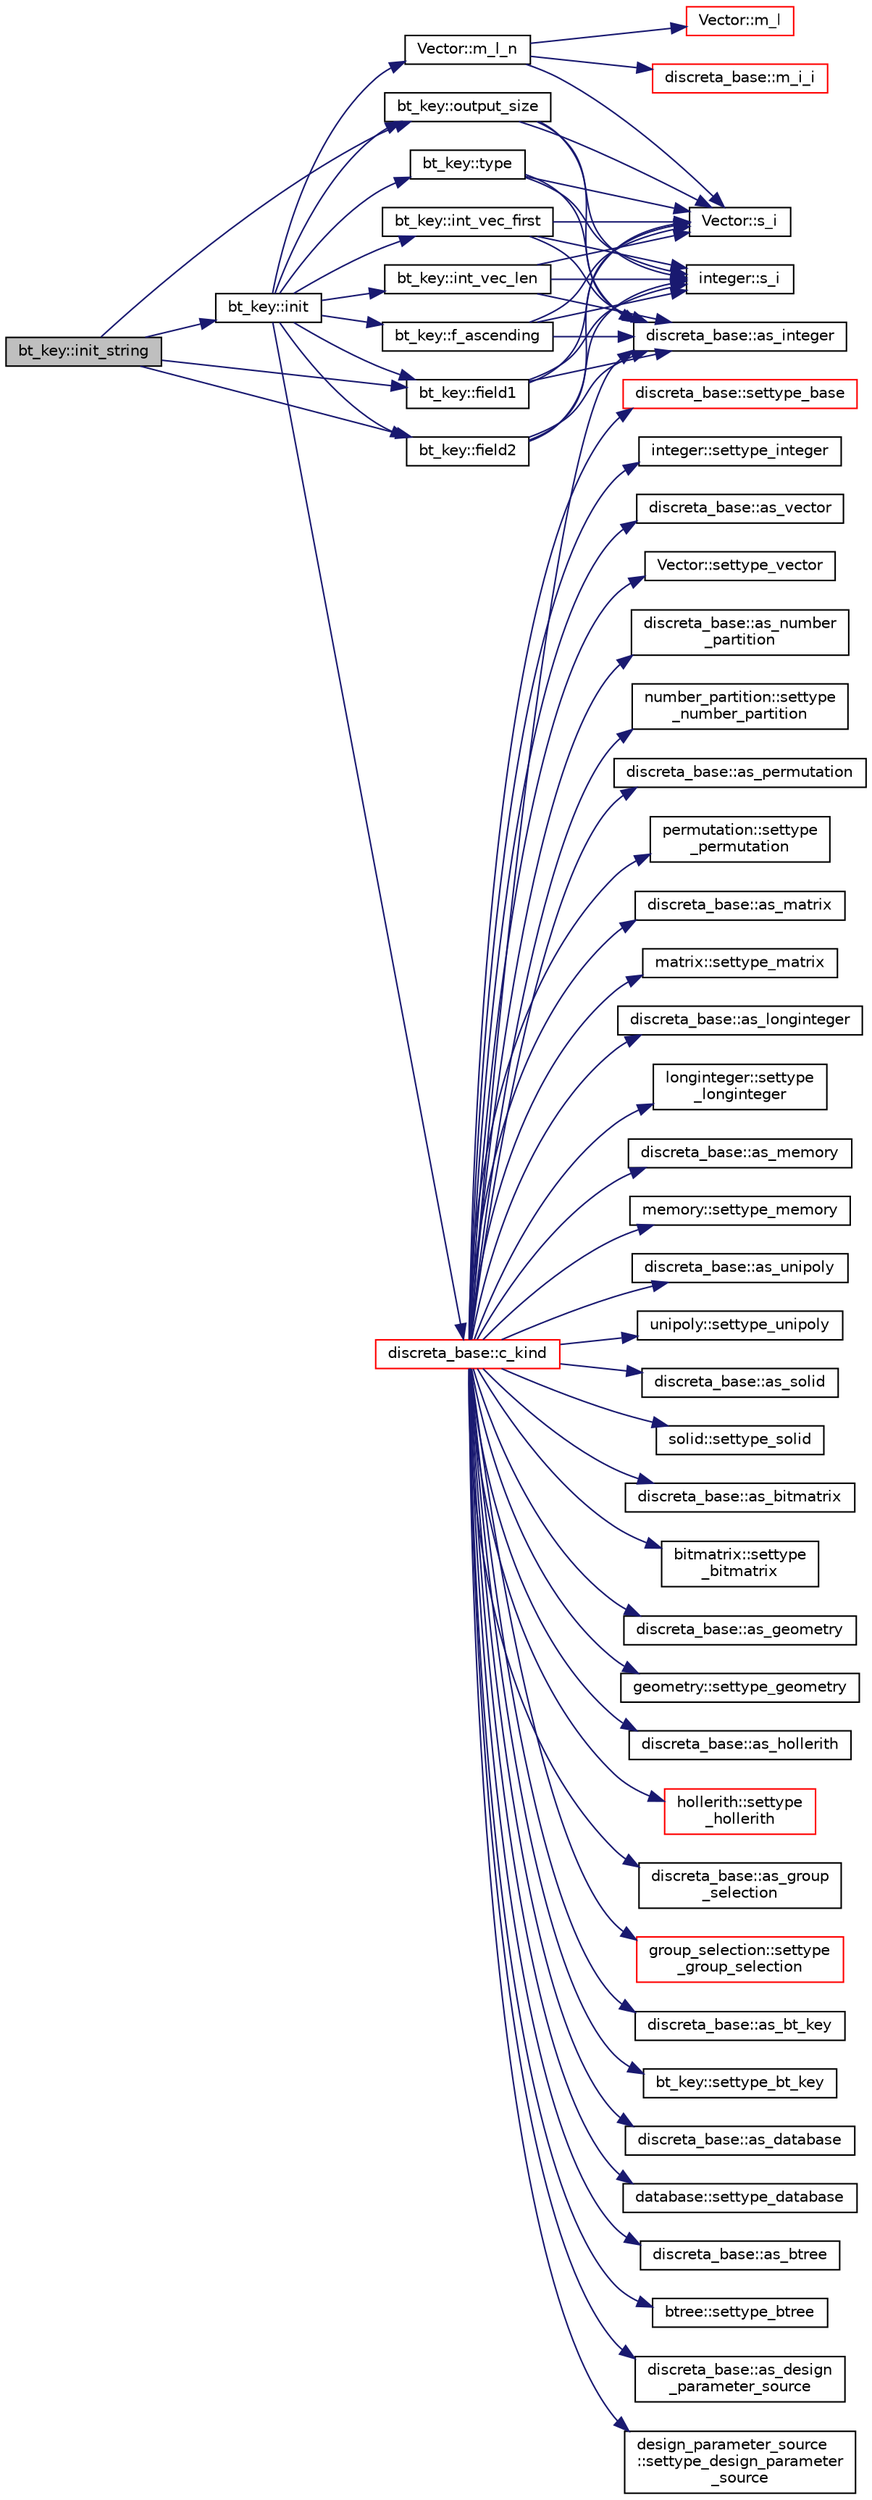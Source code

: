digraph "bt_key::init_string"
{
  edge [fontname="Helvetica",fontsize="10",labelfontname="Helvetica",labelfontsize="10"];
  node [fontname="Helvetica",fontsize="10",shape=record];
  rankdir="LR";
  Node1245 [label="bt_key::init_string",height=0.2,width=0.4,color="black", fillcolor="grey75", style="filled", fontcolor="black"];
  Node1245 -> Node1246 [color="midnightblue",fontsize="10",style="solid",fontname="Helvetica"];
  Node1246 [label="bt_key::init",height=0.2,width=0.4,color="black", fillcolor="white", style="filled",URL="$d1/de5/classbt__key.html#ae6b27c89a5f6dec6a7a19583a4b112a8"];
  Node1246 -> Node1247 [color="midnightblue",fontsize="10",style="solid",fontname="Helvetica"];
  Node1247 [label="Vector::m_l_n",height=0.2,width=0.4,color="black", fillcolor="white", style="filled",URL="$d5/db2/class_vector.html#a5c7c126e6266ecdc832c5ce5bc1cca2f"];
  Node1247 -> Node1248 [color="midnightblue",fontsize="10",style="solid",fontname="Helvetica"];
  Node1248 [label="Vector::m_l",height=0.2,width=0.4,color="red", fillcolor="white", style="filled",URL="$d5/db2/class_vector.html#a00f5520c2a6b4f5282a1a8bcf8ea74eb"];
  Node1247 -> Node1298 [color="midnightblue",fontsize="10",style="solid",fontname="Helvetica"];
  Node1298 [label="Vector::s_i",height=0.2,width=0.4,color="black", fillcolor="white", style="filled",URL="$d5/db2/class_vector.html#a1c4fe1752523df8119f70dd550244871"];
  Node1247 -> Node1299 [color="midnightblue",fontsize="10",style="solid",fontname="Helvetica"];
  Node1299 [label="discreta_base::m_i_i",height=0.2,width=0.4,color="red", fillcolor="white", style="filled",URL="$d7/d71/classdiscreta__base.html#aa231464a9d4bc233f66608021c9ad997"];
  Node1246 -> Node1301 [color="midnightblue",fontsize="10",style="solid",fontname="Helvetica"];
  Node1301 [label="discreta_base::c_kind",height=0.2,width=0.4,color="red", fillcolor="white", style="filled",URL="$d7/d71/classdiscreta__base.html#adc2ff61589c2d083688e7a43f333cb62"];
  Node1301 -> Node1302 [color="midnightblue",fontsize="10",style="solid",fontname="Helvetica"];
  Node1302 [label="discreta_base::settype_base",height=0.2,width=0.4,color="red", fillcolor="white", style="filled",URL="$d7/d71/classdiscreta__base.html#a4f42899a89447d1c3993ea07c38f8ad4"];
  Node1301 -> Node1258 [color="midnightblue",fontsize="10",style="solid",fontname="Helvetica"];
  Node1258 [label="discreta_base::as_integer",height=0.2,width=0.4,color="black", fillcolor="white", style="filled",URL="$d7/d71/classdiscreta__base.html#a00d7691eaf874fd283d942692fe8dd26"];
  Node1301 -> Node1303 [color="midnightblue",fontsize="10",style="solid",fontname="Helvetica"];
  Node1303 [label="integer::settype_integer",height=0.2,width=0.4,color="black", fillcolor="white", style="filled",URL="$d0/de5/classinteger.html#a6265c65ef311229acd513d748faba796"];
  Node1301 -> Node1260 [color="midnightblue",fontsize="10",style="solid",fontname="Helvetica"];
  Node1260 [label="discreta_base::as_vector",height=0.2,width=0.4,color="black", fillcolor="white", style="filled",URL="$d7/d71/classdiscreta__base.html#a7bdd6cae39c380b128ee9e17e42cf020"];
  Node1301 -> Node1304 [color="midnightblue",fontsize="10",style="solid",fontname="Helvetica"];
  Node1304 [label="Vector::settype_vector",height=0.2,width=0.4,color="black", fillcolor="white", style="filled",URL="$d5/db2/class_vector.html#a34e0d00b18c051f23904a8429fa6c8b4"];
  Node1301 -> Node1263 [color="midnightblue",fontsize="10",style="solid",fontname="Helvetica"];
  Node1263 [label="discreta_base::as_number\l_partition",height=0.2,width=0.4,color="black", fillcolor="white", style="filled",URL="$d7/d71/classdiscreta__base.html#a307aa09de0e925d46697707968ffab00"];
  Node1301 -> Node1305 [color="midnightblue",fontsize="10",style="solid",fontname="Helvetica"];
  Node1305 [label="number_partition::settype\l_number_partition",height=0.2,width=0.4,color="black", fillcolor="white", style="filled",URL="$df/d50/classnumber__partition.html#a3aaec1b557758f643ffc8555bbc358be"];
  Node1301 -> Node1265 [color="midnightblue",fontsize="10",style="solid",fontname="Helvetica"];
  Node1265 [label="discreta_base::as_permutation",height=0.2,width=0.4,color="black", fillcolor="white", style="filled",URL="$d7/d71/classdiscreta__base.html#aa4e72f36a82984239b12ae831e131098"];
  Node1301 -> Node1306 [color="midnightblue",fontsize="10",style="solid",fontname="Helvetica"];
  Node1306 [label="permutation::settype\l_permutation",height=0.2,width=0.4,color="black", fillcolor="white", style="filled",URL="$d0/d08/classpermutation.html#af1eea29f86195cede9562e444664c28c"];
  Node1301 -> Node1267 [color="midnightblue",fontsize="10",style="solid",fontname="Helvetica"];
  Node1267 [label="discreta_base::as_matrix",height=0.2,width=0.4,color="black", fillcolor="white", style="filled",URL="$d7/d71/classdiscreta__base.html#ae4d7f56d917a4707b838fbffde6467ff"];
  Node1301 -> Node1307 [color="midnightblue",fontsize="10",style="solid",fontname="Helvetica"];
  Node1307 [label="matrix::settype_matrix",height=0.2,width=0.4,color="black", fillcolor="white", style="filled",URL="$d1/d8d/classmatrix.html#a1780283a64a789e4084d792683d276bb"];
  Node1301 -> Node1270 [color="midnightblue",fontsize="10",style="solid",fontname="Helvetica"];
  Node1270 [label="discreta_base::as_longinteger",height=0.2,width=0.4,color="black", fillcolor="white", style="filled",URL="$d7/d71/classdiscreta__base.html#a20a094639eb711b10c8694c51937f7cd"];
  Node1301 -> Node1308 [color="midnightblue",fontsize="10",style="solid",fontname="Helvetica"];
  Node1308 [label="longinteger::settype\l_longinteger",height=0.2,width=0.4,color="black", fillcolor="white", style="filled",URL="$d3/d71/classlonginteger.html#ae5f811ece8df31b9ff114368a18e1dc5"];
  Node1301 -> Node1273 [color="midnightblue",fontsize="10",style="solid",fontname="Helvetica"];
  Node1273 [label="discreta_base::as_memory",height=0.2,width=0.4,color="black", fillcolor="white", style="filled",URL="$d7/d71/classdiscreta__base.html#ad94b2d7dce0cd4fa22db57f6e79c4bd2"];
  Node1301 -> Node1309 [color="midnightblue",fontsize="10",style="solid",fontname="Helvetica"];
  Node1309 [label="memory::settype_memory",height=0.2,width=0.4,color="black", fillcolor="white", style="filled",URL="$d8/d99/classmemory.html#a33aae277f9b8fe36b02e9d5da895451b"];
  Node1301 -> Node1275 [color="midnightblue",fontsize="10",style="solid",fontname="Helvetica"];
  Node1275 [label="discreta_base::as_unipoly",height=0.2,width=0.4,color="black", fillcolor="white", style="filled",URL="$d7/d71/classdiscreta__base.html#ad50d8027f039fe5c2478cddb243adc9d"];
  Node1301 -> Node1310 [color="midnightblue",fontsize="10",style="solid",fontname="Helvetica"];
  Node1310 [label="unipoly::settype_unipoly",height=0.2,width=0.4,color="black", fillcolor="white", style="filled",URL="$d1/d89/classunipoly.html#a8db854fcc85c5e1150b1f1b1c005c95b"];
  Node1301 -> Node1277 [color="midnightblue",fontsize="10",style="solid",fontname="Helvetica"];
  Node1277 [label="discreta_base::as_solid",height=0.2,width=0.4,color="black", fillcolor="white", style="filled",URL="$d7/d71/classdiscreta__base.html#a1fc5f2b85ec97ab0a69dd64903c970a5"];
  Node1301 -> Node1311 [color="midnightblue",fontsize="10",style="solid",fontname="Helvetica"];
  Node1311 [label="solid::settype_solid",height=0.2,width=0.4,color="black", fillcolor="white", style="filled",URL="$d8/def/classsolid.html#a775bd4821f75a8aee4ea3d4335ff90e0"];
  Node1301 -> Node1279 [color="midnightblue",fontsize="10",style="solid",fontname="Helvetica"];
  Node1279 [label="discreta_base::as_bitmatrix",height=0.2,width=0.4,color="black", fillcolor="white", style="filled",URL="$d7/d71/classdiscreta__base.html#a071ad54ea8ef6c9d1d15f532e5a76df6"];
  Node1301 -> Node1312 [color="midnightblue",fontsize="10",style="solid",fontname="Helvetica"];
  Node1312 [label="bitmatrix::settype\l_bitmatrix",height=0.2,width=0.4,color="black", fillcolor="white", style="filled",URL="$de/dc8/classbitmatrix.html#acb571d947f9526665ebbdc0ce3e2a973"];
  Node1301 -> Node1281 [color="midnightblue",fontsize="10",style="solid",fontname="Helvetica"];
  Node1281 [label="discreta_base::as_geometry",height=0.2,width=0.4,color="black", fillcolor="white", style="filled",URL="$d7/d71/classdiscreta__base.html#a38fc7b4cdd830703e9d87354b79bc5c8"];
  Node1301 -> Node1313 [color="midnightblue",fontsize="10",style="solid",fontname="Helvetica"];
  Node1313 [label="geometry::settype_geometry",height=0.2,width=0.4,color="black", fillcolor="white", style="filled",URL="$da/d44/classgeometry.html#ab4a336baba6a3f56f5ffa053a5be5ba7"];
  Node1301 -> Node1283 [color="midnightblue",fontsize="10",style="solid",fontname="Helvetica"];
  Node1283 [label="discreta_base::as_hollerith",height=0.2,width=0.4,color="black", fillcolor="white", style="filled",URL="$d7/d71/classdiscreta__base.html#a3e66f82711f314710107e2f29e589690"];
  Node1301 -> Node1314 [color="midnightblue",fontsize="10",style="solid",fontname="Helvetica"];
  Node1314 [label="hollerith::settype\l_hollerith",height=0.2,width=0.4,color="red", fillcolor="white", style="filled",URL="$d8/d99/classhollerith.html#a23bbd4acfc88a0e90f1245f243f51f76"];
  Node1301 -> Node1285 [color="midnightblue",fontsize="10",style="solid",fontname="Helvetica"];
  Node1285 [label="discreta_base::as_group\l_selection",height=0.2,width=0.4,color="black", fillcolor="white", style="filled",URL="$d7/d71/classdiscreta__base.html#aae1bac4883c567718bef9fb610abbdc8"];
  Node1301 -> Node1316 [color="midnightblue",fontsize="10",style="solid",fontname="Helvetica"];
  Node1316 [label="group_selection::settype\l_group_selection",height=0.2,width=0.4,color="red", fillcolor="white", style="filled",URL="$d6/db0/classgroup__selection.html#a015ed73b7b8d784bedd4d11ac1fc0ec1"];
  Node1301 -> Node1287 [color="midnightblue",fontsize="10",style="solid",fontname="Helvetica"];
  Node1287 [label="discreta_base::as_bt_key",height=0.2,width=0.4,color="black", fillcolor="white", style="filled",URL="$d7/d71/classdiscreta__base.html#a2734c6e08dca17cf6588bd5064ec1b9f"];
  Node1301 -> Node1318 [color="midnightblue",fontsize="10",style="solid",fontname="Helvetica"];
  Node1318 [label="bt_key::settype_bt_key",height=0.2,width=0.4,color="black", fillcolor="white", style="filled",URL="$d1/de5/classbt__key.html#a352bb10beb7c789d8d29373035824800"];
  Node1301 -> Node1289 [color="midnightblue",fontsize="10",style="solid",fontname="Helvetica"];
  Node1289 [label="discreta_base::as_database",height=0.2,width=0.4,color="black", fillcolor="white", style="filled",URL="$d7/d71/classdiscreta__base.html#ab055d39d58210a2b03ba3d33703b09a9"];
  Node1301 -> Node1319 [color="midnightblue",fontsize="10",style="solid",fontname="Helvetica"];
  Node1319 [label="database::settype_database",height=0.2,width=0.4,color="black", fillcolor="white", style="filled",URL="$db/d72/classdatabase.html#a014639aa001462e480eb1f3984839b72"];
  Node1301 -> Node1291 [color="midnightblue",fontsize="10",style="solid",fontname="Helvetica"];
  Node1291 [label="discreta_base::as_btree",height=0.2,width=0.4,color="black", fillcolor="white", style="filled",URL="$d7/d71/classdiscreta__base.html#a78e76674cef2ec113c17989c11288778"];
  Node1301 -> Node1320 [color="midnightblue",fontsize="10",style="solid",fontname="Helvetica"];
  Node1320 [label="btree::settype_btree",height=0.2,width=0.4,color="black", fillcolor="white", style="filled",URL="$dd/db0/classbtree.html#a5a1b9773c848908a6050cc733d2d9780"];
  Node1301 -> Node1293 [color="midnightblue",fontsize="10",style="solid",fontname="Helvetica"];
  Node1293 [label="discreta_base::as_design\l_parameter_source",height=0.2,width=0.4,color="black", fillcolor="white", style="filled",URL="$d7/d71/classdiscreta__base.html#a59cbf837c6582ded5bc586265d13d81a"];
  Node1301 -> Node1321 [color="midnightblue",fontsize="10",style="solid",fontname="Helvetica"];
  Node1321 [label="design_parameter_source\l::settype_design_parameter\l_source",height=0.2,width=0.4,color="black", fillcolor="white", style="filled",URL="$df/d4b/classdesign__parameter__source.html#a3af3b851df87bd1661fb9c9ce18822c8"];
  Node1246 -> Node1324 [color="midnightblue",fontsize="10",style="solid",fontname="Helvetica"];
  Node1324 [label="bt_key::type",height=0.2,width=0.4,color="black", fillcolor="white", style="filled",URL="$d1/de5/classbt__key.html#ae788a415a20f75fe7160408a055bb33f"];
  Node1324 -> Node1298 [color="midnightblue",fontsize="10",style="solid",fontname="Helvetica"];
  Node1324 -> Node1258 [color="midnightblue",fontsize="10",style="solid",fontname="Helvetica"];
  Node1324 -> Node1325 [color="midnightblue",fontsize="10",style="solid",fontname="Helvetica"];
  Node1325 [label="integer::s_i",height=0.2,width=0.4,color="black", fillcolor="white", style="filled",URL="$d0/de5/classinteger.html#adf28e9f94d4c844adaa950deeb80b904"];
  Node1246 -> Node1326 [color="midnightblue",fontsize="10",style="solid",fontname="Helvetica"];
  Node1326 [label="bt_key::output_size",height=0.2,width=0.4,color="black", fillcolor="white", style="filled",URL="$d1/de5/classbt__key.html#acb48f95d030f62c56051d0cd6e013394"];
  Node1326 -> Node1298 [color="midnightblue",fontsize="10",style="solid",fontname="Helvetica"];
  Node1326 -> Node1258 [color="midnightblue",fontsize="10",style="solid",fontname="Helvetica"];
  Node1326 -> Node1325 [color="midnightblue",fontsize="10",style="solid",fontname="Helvetica"];
  Node1246 -> Node1327 [color="midnightblue",fontsize="10",style="solid",fontname="Helvetica"];
  Node1327 [label="bt_key::field1",height=0.2,width=0.4,color="black", fillcolor="white", style="filled",URL="$d1/de5/classbt__key.html#af372b25947e954e2a67f59418b9d1f9f"];
  Node1327 -> Node1298 [color="midnightblue",fontsize="10",style="solid",fontname="Helvetica"];
  Node1327 -> Node1258 [color="midnightblue",fontsize="10",style="solid",fontname="Helvetica"];
  Node1327 -> Node1325 [color="midnightblue",fontsize="10",style="solid",fontname="Helvetica"];
  Node1246 -> Node1328 [color="midnightblue",fontsize="10",style="solid",fontname="Helvetica"];
  Node1328 [label="bt_key::field2",height=0.2,width=0.4,color="black", fillcolor="white", style="filled",URL="$d1/de5/classbt__key.html#a8aea2dcc348cbece3e97a29012dc7ffd"];
  Node1328 -> Node1298 [color="midnightblue",fontsize="10",style="solid",fontname="Helvetica"];
  Node1328 -> Node1258 [color="midnightblue",fontsize="10",style="solid",fontname="Helvetica"];
  Node1328 -> Node1325 [color="midnightblue",fontsize="10",style="solid",fontname="Helvetica"];
  Node1246 -> Node1329 [color="midnightblue",fontsize="10",style="solid",fontname="Helvetica"];
  Node1329 [label="bt_key::int_vec_first",height=0.2,width=0.4,color="black", fillcolor="white", style="filled",URL="$d1/de5/classbt__key.html#a4ed68c3deb2477a0609065272b5dc4cf"];
  Node1329 -> Node1298 [color="midnightblue",fontsize="10",style="solid",fontname="Helvetica"];
  Node1329 -> Node1258 [color="midnightblue",fontsize="10",style="solid",fontname="Helvetica"];
  Node1329 -> Node1325 [color="midnightblue",fontsize="10",style="solid",fontname="Helvetica"];
  Node1246 -> Node1330 [color="midnightblue",fontsize="10",style="solid",fontname="Helvetica"];
  Node1330 [label="bt_key::int_vec_len",height=0.2,width=0.4,color="black", fillcolor="white", style="filled",URL="$d1/de5/classbt__key.html#ac8e43906f79bacf330fa1726925b7e37"];
  Node1330 -> Node1298 [color="midnightblue",fontsize="10",style="solid",fontname="Helvetica"];
  Node1330 -> Node1258 [color="midnightblue",fontsize="10",style="solid",fontname="Helvetica"];
  Node1330 -> Node1325 [color="midnightblue",fontsize="10",style="solid",fontname="Helvetica"];
  Node1246 -> Node1331 [color="midnightblue",fontsize="10",style="solid",fontname="Helvetica"];
  Node1331 [label="bt_key::f_ascending",height=0.2,width=0.4,color="black", fillcolor="white", style="filled",URL="$d1/de5/classbt__key.html#af63f0ac36475ef1912a23b34cb0b1e9d"];
  Node1331 -> Node1298 [color="midnightblue",fontsize="10",style="solid",fontname="Helvetica"];
  Node1331 -> Node1258 [color="midnightblue",fontsize="10",style="solid",fontname="Helvetica"];
  Node1331 -> Node1325 [color="midnightblue",fontsize="10",style="solid",fontname="Helvetica"];
  Node1245 -> Node1326 [color="midnightblue",fontsize="10",style="solid",fontname="Helvetica"];
  Node1245 -> Node1327 [color="midnightblue",fontsize="10",style="solid",fontname="Helvetica"];
  Node1245 -> Node1328 [color="midnightblue",fontsize="10",style="solid",fontname="Helvetica"];
}
